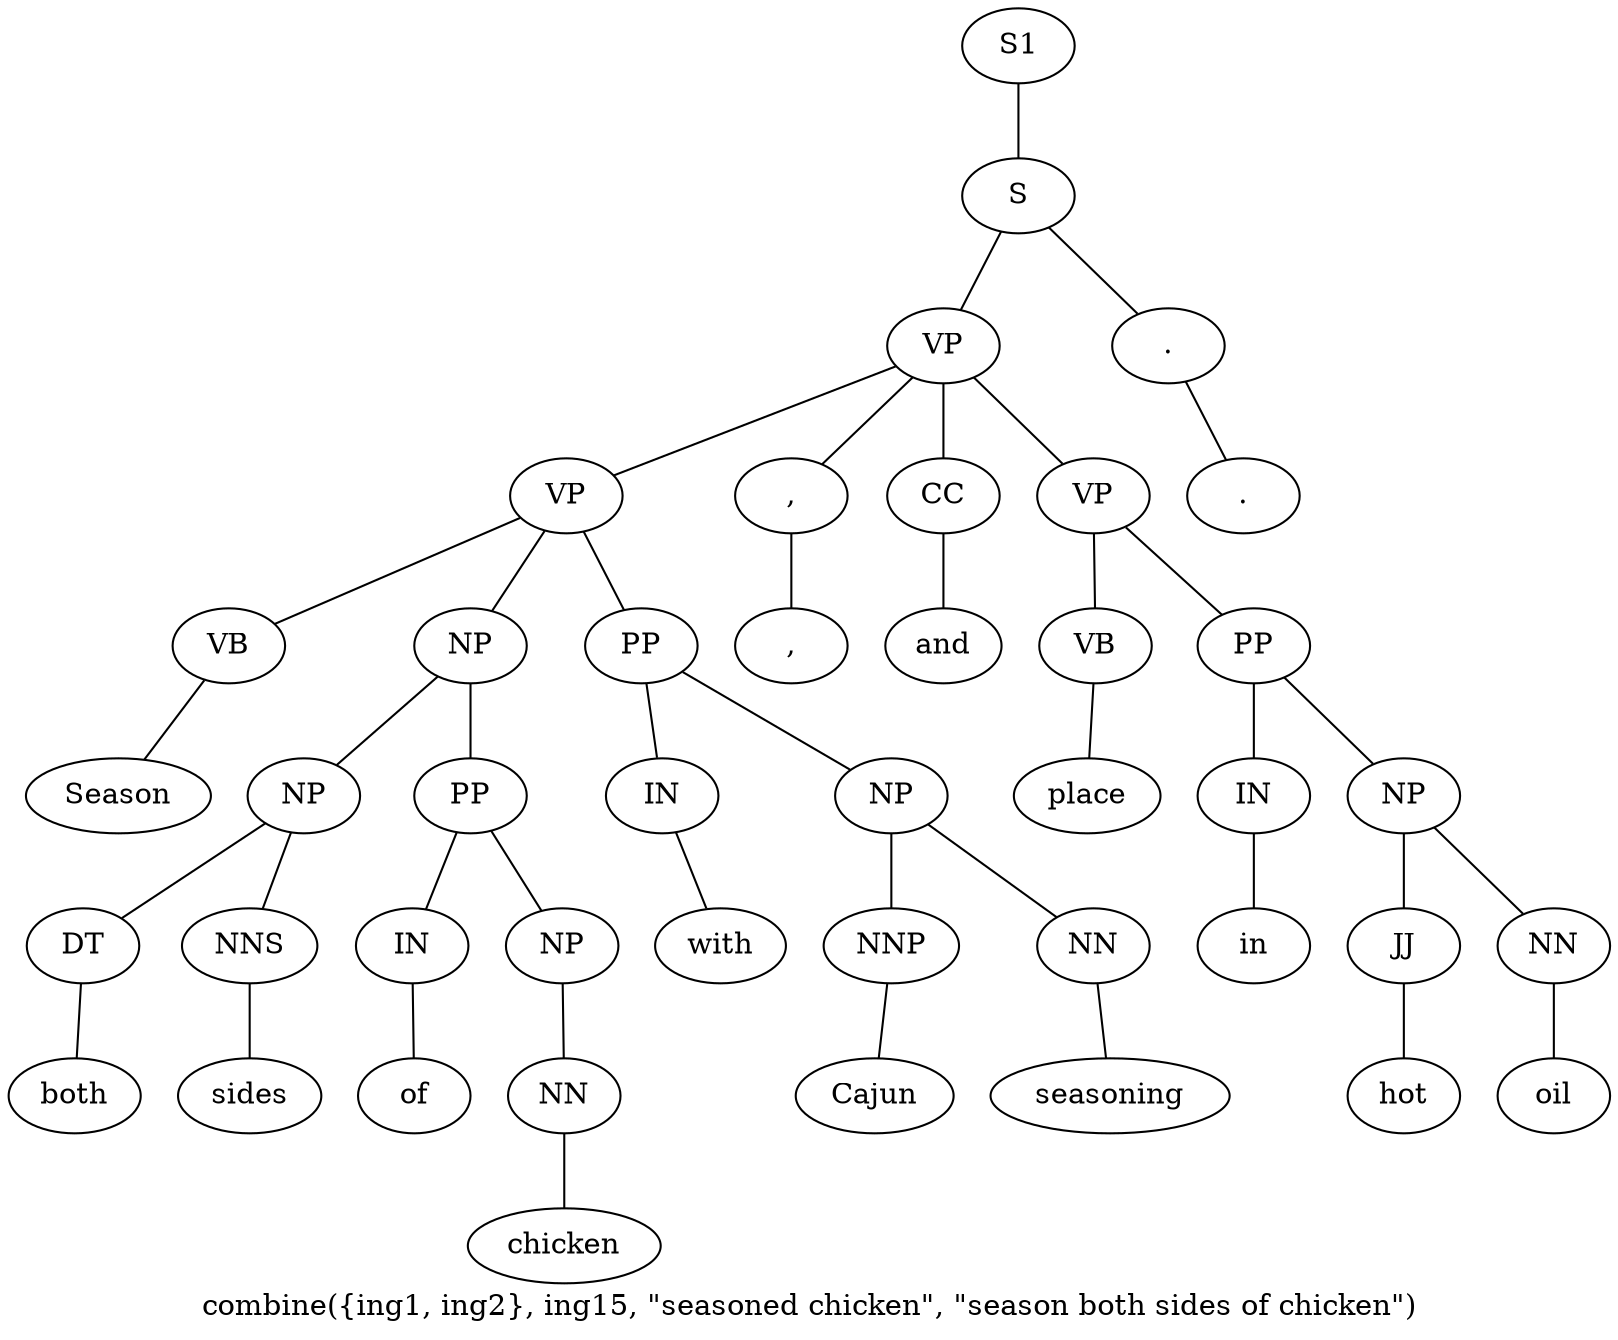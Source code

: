 graph SyntaxGraph {
	label = "combine({ing1, ing2}, ing15, \"seasoned chicken\", \"season both sides of chicken\")";
	Node0 [label="S1"];
	Node1 [label="S"];
	Node2 [label="VP"];
	Node3 [label="VP"];
	Node4 [label="VB"];
	Node5 [label="Season"];
	Node6 [label="NP"];
	Node7 [label="NP"];
	Node8 [label="DT"];
	Node9 [label="both"];
	Node10 [label="NNS"];
	Node11 [label="sides"];
	Node12 [label="PP"];
	Node13 [label="IN"];
	Node14 [label="of"];
	Node15 [label="NP"];
	Node16 [label="NN"];
	Node17 [label="chicken"];
	Node18 [label="PP"];
	Node19 [label="IN"];
	Node20 [label="with"];
	Node21 [label="NP"];
	Node22 [label="NNP"];
	Node23 [label="Cajun"];
	Node24 [label="NN"];
	Node25 [label="seasoning"];
	Node26 [label=","];
	Node27 [label=","];
	Node28 [label="CC"];
	Node29 [label="and"];
	Node30 [label="VP"];
	Node31 [label="VB"];
	Node32 [label="place"];
	Node33 [label="PP"];
	Node34 [label="IN"];
	Node35 [label="in"];
	Node36 [label="NP"];
	Node37 [label="JJ"];
	Node38 [label="hot"];
	Node39 [label="NN"];
	Node40 [label="oil"];
	Node41 [label="."];
	Node42 [label="."];

	Node0 -- Node1;
	Node1 -- Node2;
	Node1 -- Node41;
	Node2 -- Node3;
	Node2 -- Node26;
	Node2 -- Node28;
	Node2 -- Node30;
	Node3 -- Node4;
	Node3 -- Node6;
	Node3 -- Node18;
	Node4 -- Node5;
	Node6 -- Node7;
	Node6 -- Node12;
	Node7 -- Node8;
	Node7 -- Node10;
	Node8 -- Node9;
	Node10 -- Node11;
	Node12 -- Node13;
	Node12 -- Node15;
	Node13 -- Node14;
	Node15 -- Node16;
	Node16 -- Node17;
	Node18 -- Node19;
	Node18 -- Node21;
	Node19 -- Node20;
	Node21 -- Node22;
	Node21 -- Node24;
	Node22 -- Node23;
	Node24 -- Node25;
	Node26 -- Node27;
	Node28 -- Node29;
	Node30 -- Node31;
	Node30 -- Node33;
	Node31 -- Node32;
	Node33 -- Node34;
	Node33 -- Node36;
	Node34 -- Node35;
	Node36 -- Node37;
	Node36 -- Node39;
	Node37 -- Node38;
	Node39 -- Node40;
	Node41 -- Node42;
}